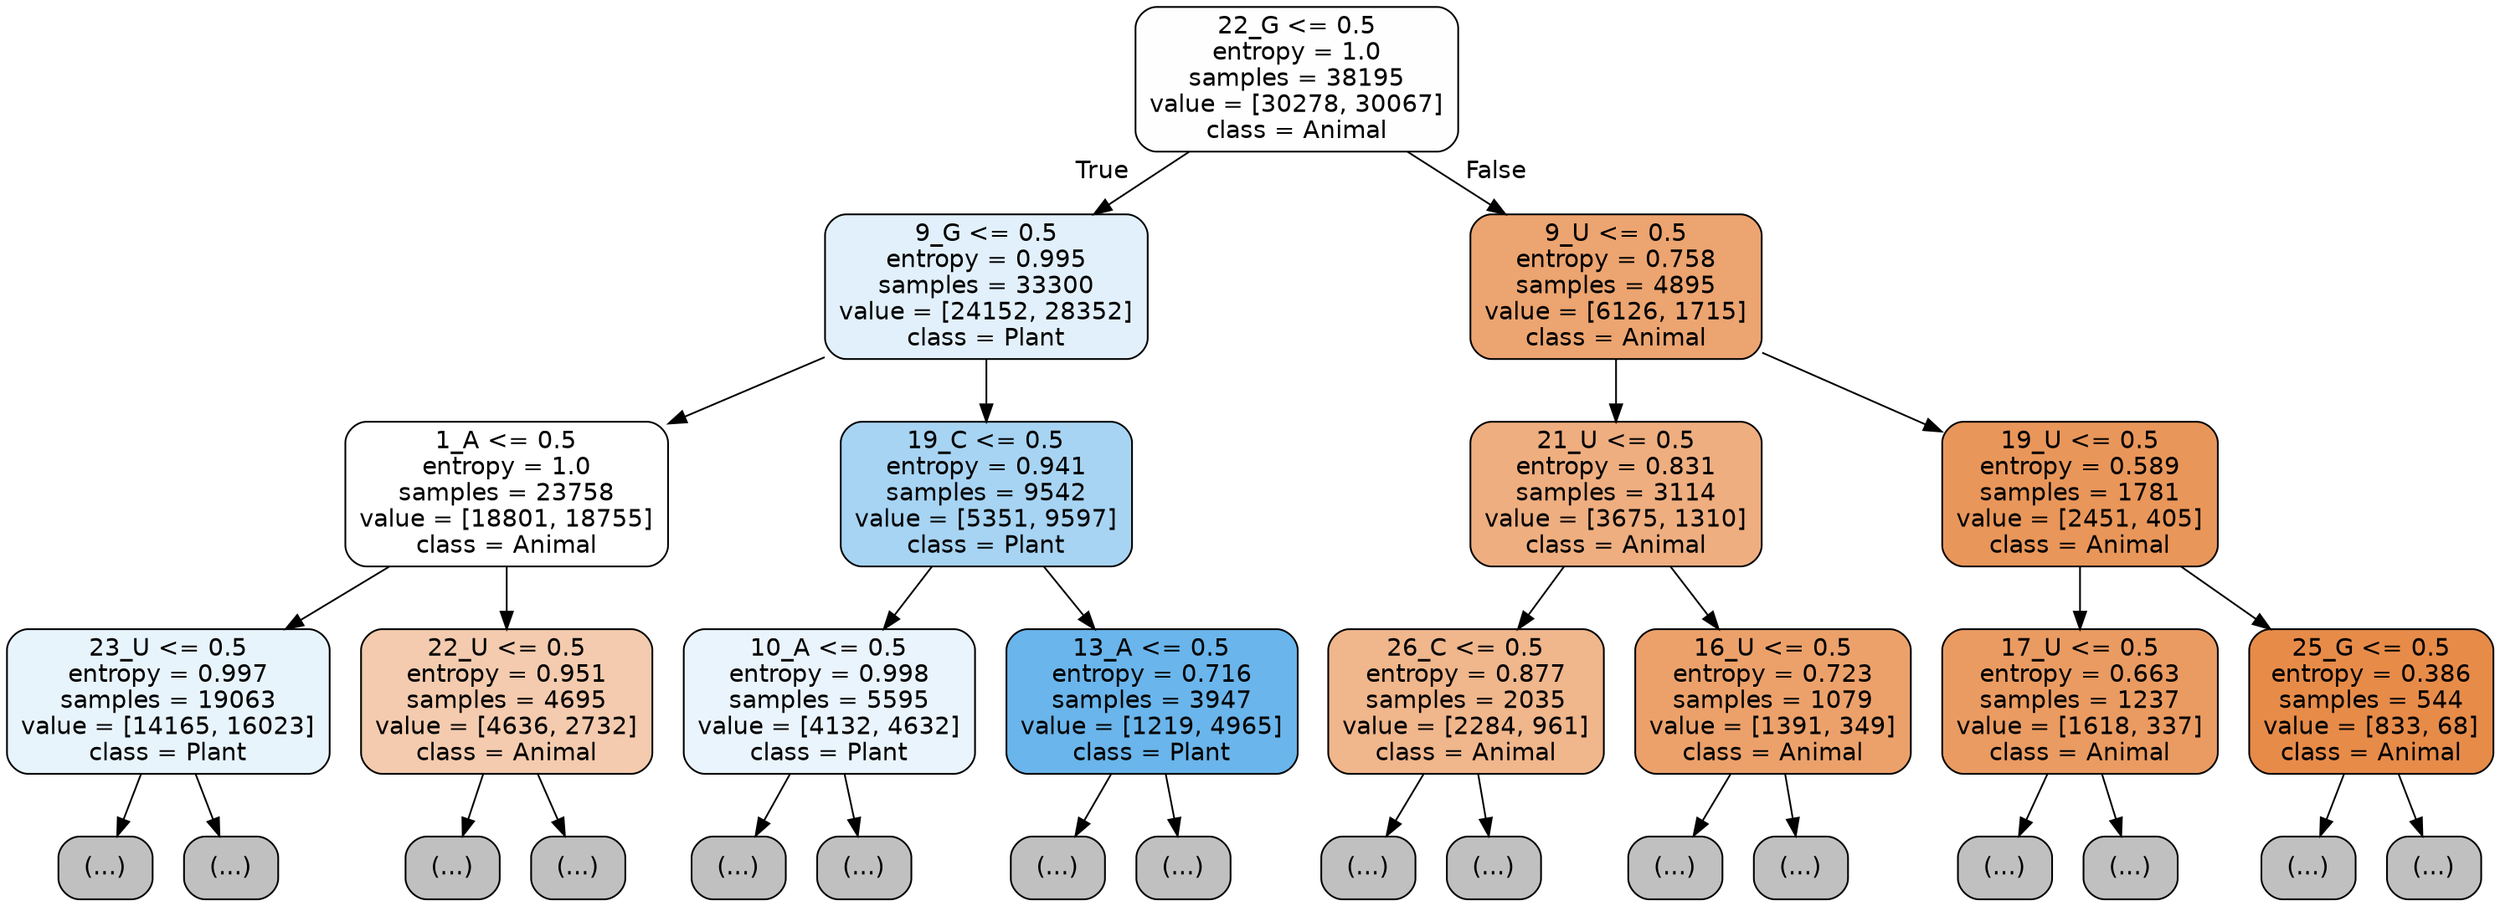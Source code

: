 digraph Tree {
node [shape=box, style="filled, rounded", color="black", fontname="helvetica"] ;
edge [fontname="helvetica"] ;
0 [label="22_G <= 0.5\nentropy = 1.0\nsamples = 38195\nvalue = [30278, 30067]\nclass = Animal", fillcolor="#fffefe"] ;
1 [label="9_G <= 0.5\nentropy = 0.995\nsamples = 33300\nvalue = [24152, 28352]\nclass = Plant", fillcolor="#e2f0fb"] ;
0 -> 1 [labeldistance=2.5, labelangle=45, headlabel="True"] ;
2 [label="1_A <= 0.5\nentropy = 1.0\nsamples = 23758\nvalue = [18801, 18755]\nclass = Animal", fillcolor="#ffffff"] ;
1 -> 2 ;
3 [label="23_U <= 0.5\nentropy = 0.997\nsamples = 19063\nvalue = [14165, 16023]\nclass = Plant", fillcolor="#e8f4fc"] ;
2 -> 3 ;
4 [label="(...)", fillcolor="#C0C0C0"] ;
3 -> 4 ;
8225 [label="(...)", fillcolor="#C0C0C0"] ;
3 -> 8225 ;
8458 [label="22_U <= 0.5\nentropy = 0.951\nsamples = 4695\nvalue = [4636, 2732]\nclass = Animal", fillcolor="#f4cbae"] ;
2 -> 8458 ;
8459 [label="(...)", fillcolor="#C0C0C0"] ;
8458 -> 8459 ;
10764 [label="(...)", fillcolor="#C0C0C0"] ;
8458 -> 10764 ;
11057 [label="19_C <= 0.5\nentropy = 0.941\nsamples = 9542\nvalue = [5351, 9597]\nclass = Plant", fillcolor="#a7d4f3"] ;
1 -> 11057 ;
11058 [label="10_A <= 0.5\nentropy = 0.998\nsamples = 5595\nvalue = [4132, 4632]\nclass = Plant", fillcolor="#eaf4fc"] ;
11057 -> 11058 ;
11059 [label="(...)", fillcolor="#C0C0C0"] ;
11058 -> 11059 ;
13060 [label="(...)", fillcolor="#C0C0C0"] ;
11058 -> 13060 ;
13899 [label="13_A <= 0.5\nentropy = 0.716\nsamples = 3947\nvalue = [1219, 4965]\nclass = Plant", fillcolor="#6ab5eb"] ;
11057 -> 13899 ;
13900 [label="(...)", fillcolor="#C0C0C0"] ;
13899 -> 13900 ;
14617 [label="(...)", fillcolor="#C0C0C0"] ;
13899 -> 14617 ;
14846 [label="9_U <= 0.5\nentropy = 0.758\nsamples = 4895\nvalue = [6126, 1715]\nclass = Animal", fillcolor="#eca470"] ;
0 -> 14846 [labeldistance=2.5, labelangle=-45, headlabel="False"] ;
14847 [label="21_U <= 0.5\nentropy = 0.831\nsamples = 3114\nvalue = [3675, 1310]\nclass = Animal", fillcolor="#eeae80"] ;
14846 -> 14847 ;
14848 [label="26_C <= 0.5\nentropy = 0.877\nsamples = 2035\nvalue = [2284, 961]\nclass = Animal", fillcolor="#f0b68c"] ;
14847 -> 14848 ;
14849 [label="(...)", fillcolor="#C0C0C0"] ;
14848 -> 14849 ;
15808 [label="(...)", fillcolor="#C0C0C0"] ;
14848 -> 15808 ;
15821 [label="16_U <= 0.5\nentropy = 0.723\nsamples = 1079\nvalue = [1391, 349]\nclass = Animal", fillcolor="#eca16b"] ;
14847 -> 15821 ;
15822 [label="(...)", fillcolor="#C0C0C0"] ;
15821 -> 15822 ;
16143 [label="(...)", fillcolor="#C0C0C0"] ;
15821 -> 16143 ;
16258 [label="19_U <= 0.5\nentropy = 0.589\nsamples = 1781\nvalue = [2451, 405]\nclass = Animal", fillcolor="#e9965a"] ;
14846 -> 16258 ;
16259 [label="17_U <= 0.5\nentropy = 0.663\nsamples = 1237\nvalue = [1618, 337]\nclass = Animal", fillcolor="#ea9b62"] ;
16258 -> 16259 ;
16260 [label="(...)", fillcolor="#C0C0C0"] ;
16259 -> 16260 ;
16595 [label="(...)", fillcolor="#C0C0C0"] ;
16259 -> 16595 ;
16708 [label="25_G <= 0.5\nentropy = 0.386\nsamples = 544\nvalue = [833, 68]\nclass = Animal", fillcolor="#e78b49"] ;
16258 -> 16708 ;
16709 [label="(...)", fillcolor="#C0C0C0"] ;
16708 -> 16709 ;
16818 [label="(...)", fillcolor="#C0C0C0"] ;
16708 -> 16818 ;
}